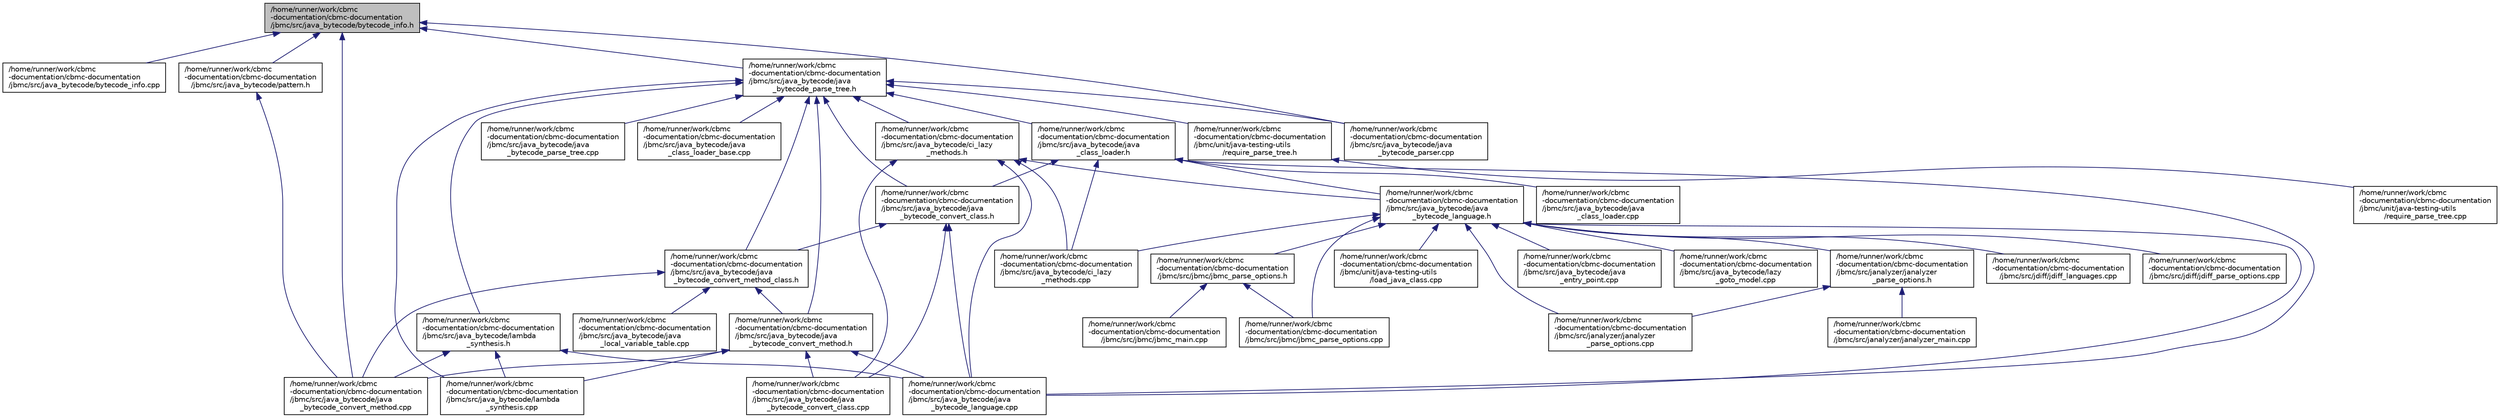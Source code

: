 digraph "/home/runner/work/cbmc-documentation/cbmc-documentation/jbmc/src/java_bytecode/bytecode_info.h"
{
 // LATEX_PDF_SIZE
  bgcolor="transparent";
  edge [fontname="Helvetica",fontsize="10",labelfontname="Helvetica",labelfontsize="10"];
  node [fontname="Helvetica",fontsize="10",shape=record];
  Node1 [label="/home/runner/work/cbmc\l-documentation/cbmc-documentation\l/jbmc/src/java_bytecode/bytecode_info.h",height=0.2,width=0.4,color="black", fillcolor="grey75", style="filled", fontcolor="black",tooltip=" "];
  Node1 -> Node2 [dir="back",color="midnightblue",fontsize="10",style="solid",fontname="Helvetica"];
  Node2 [label="/home/runner/work/cbmc\l-documentation/cbmc-documentation\l/jbmc/src/java_bytecode/bytecode_info.cpp",height=0.2,width=0.4,color="black",URL="$bytecode__info_8cpp.html",tooltip=" "];
  Node1 -> Node3 [dir="back",color="midnightblue",fontsize="10",style="solid",fontname="Helvetica"];
  Node3 [label="/home/runner/work/cbmc\l-documentation/cbmc-documentation\l/jbmc/src/java_bytecode/java\l_bytecode_parse_tree.h",height=0.2,width=0.4,color="black",URL="$java__bytecode__parse__tree_8h.html",tooltip=" "];
  Node3 -> Node4 [dir="back",color="midnightblue",fontsize="10",style="solid",fontname="Helvetica"];
  Node4 [label="/home/runner/work/cbmc\l-documentation/cbmc-documentation\l/jbmc/src/java_bytecode/ci_lazy\l_methods.h",height=0.2,width=0.4,color="black",URL="$ci__lazy__methods_8h.html",tooltip=" "];
  Node4 -> Node5 [dir="back",color="midnightblue",fontsize="10",style="solid",fontname="Helvetica"];
  Node5 [label="/home/runner/work/cbmc\l-documentation/cbmc-documentation\l/jbmc/src/java_bytecode/ci_lazy\l_methods.cpp",height=0.2,width=0.4,color="black",URL="$ci__lazy__methods_8cpp.html",tooltip=" "];
  Node4 -> Node6 [dir="back",color="midnightblue",fontsize="10",style="solid",fontname="Helvetica"];
  Node6 [label="/home/runner/work/cbmc\l-documentation/cbmc-documentation\l/jbmc/src/java_bytecode/java\l_bytecode_language.h",height=0.2,width=0.4,color="black",URL="$java__bytecode__language_8h.html",tooltip=" "];
  Node6 -> Node7 [dir="back",color="midnightblue",fontsize="10",style="solid",fontname="Helvetica"];
  Node7 [label="/home/runner/work/cbmc\l-documentation/cbmc-documentation\l/jbmc/src/janalyzer/janalyzer\l_parse_options.h",height=0.2,width=0.4,color="black",URL="$janalyzer__parse__options_8h.html",tooltip=" "];
  Node7 -> Node8 [dir="back",color="midnightblue",fontsize="10",style="solid",fontname="Helvetica"];
  Node8 [label="/home/runner/work/cbmc\l-documentation/cbmc-documentation\l/jbmc/src/janalyzer/janalyzer_main.cpp",height=0.2,width=0.4,color="black",URL="$janalyzer__main_8cpp.html",tooltip=" "];
  Node7 -> Node9 [dir="back",color="midnightblue",fontsize="10",style="solid",fontname="Helvetica"];
  Node9 [label="/home/runner/work/cbmc\l-documentation/cbmc-documentation\l/jbmc/src/janalyzer/janalyzer\l_parse_options.cpp",height=0.2,width=0.4,color="black",URL="$janalyzer__parse__options_8cpp.html",tooltip=" "];
  Node6 -> Node9 [dir="back",color="midnightblue",fontsize="10",style="solid",fontname="Helvetica"];
  Node6 -> Node5 [dir="back",color="midnightblue",fontsize="10",style="solid",fontname="Helvetica"];
  Node6 -> Node10 [dir="back",color="midnightblue",fontsize="10",style="solid",fontname="Helvetica"];
  Node10 [label="/home/runner/work/cbmc\l-documentation/cbmc-documentation\l/jbmc/src/java_bytecode/java\l_bytecode_language.cpp",height=0.2,width=0.4,color="black",URL="$java__bytecode__language_8cpp.html",tooltip=" "];
  Node6 -> Node11 [dir="back",color="midnightblue",fontsize="10",style="solid",fontname="Helvetica"];
  Node11 [label="/home/runner/work/cbmc\l-documentation/cbmc-documentation\l/jbmc/src/java_bytecode/java\l_entry_point.cpp",height=0.2,width=0.4,color="black",URL="$java__entry__point_8cpp.html",tooltip=" "];
  Node6 -> Node12 [dir="back",color="midnightblue",fontsize="10",style="solid",fontname="Helvetica"];
  Node12 [label="/home/runner/work/cbmc\l-documentation/cbmc-documentation\l/jbmc/src/java_bytecode/lazy\l_goto_model.cpp",height=0.2,width=0.4,color="black",URL="$lazy__goto__model_8cpp.html",tooltip="Author: Diffblue Ltd."];
  Node6 -> Node13 [dir="back",color="midnightblue",fontsize="10",style="solid",fontname="Helvetica"];
  Node13 [label="/home/runner/work/cbmc\l-documentation/cbmc-documentation\l/jbmc/src/jbmc/jbmc_parse_options.h",height=0.2,width=0.4,color="black",URL="$jbmc__parse__options_8h.html",tooltip=" "];
  Node13 -> Node14 [dir="back",color="midnightblue",fontsize="10",style="solid",fontname="Helvetica"];
  Node14 [label="/home/runner/work/cbmc\l-documentation/cbmc-documentation\l/jbmc/src/jbmc/jbmc_main.cpp",height=0.2,width=0.4,color="black",URL="$jbmc__main_8cpp.html",tooltip=" "];
  Node13 -> Node15 [dir="back",color="midnightblue",fontsize="10",style="solid",fontname="Helvetica"];
  Node15 [label="/home/runner/work/cbmc\l-documentation/cbmc-documentation\l/jbmc/src/jbmc/jbmc_parse_options.cpp",height=0.2,width=0.4,color="black",URL="$jbmc__parse__options_8cpp.html",tooltip=" "];
  Node6 -> Node15 [dir="back",color="midnightblue",fontsize="10",style="solid",fontname="Helvetica"];
  Node6 -> Node16 [dir="back",color="midnightblue",fontsize="10",style="solid",fontname="Helvetica"];
  Node16 [label="/home/runner/work/cbmc\l-documentation/cbmc-documentation\l/jbmc/src/jdiff/jdiff_languages.cpp",height=0.2,width=0.4,color="black",URL="$jdiff__languages_8cpp.html",tooltip=" "];
  Node6 -> Node17 [dir="back",color="midnightblue",fontsize="10",style="solid",fontname="Helvetica"];
  Node17 [label="/home/runner/work/cbmc\l-documentation/cbmc-documentation\l/jbmc/src/jdiff/jdiff_parse_options.cpp",height=0.2,width=0.4,color="black",URL="$jdiff__parse__options_8cpp.html",tooltip=" "];
  Node6 -> Node18 [dir="back",color="midnightblue",fontsize="10",style="solid",fontname="Helvetica"];
  Node18 [label="/home/runner/work/cbmc\l-documentation/cbmc-documentation\l/jbmc/unit/java-testing-utils\l/load_java_class.cpp",height=0.2,width=0.4,color="black",URL="$load__java__class_8cpp.html",tooltip=" "];
  Node4 -> Node19 [dir="back",color="midnightblue",fontsize="10",style="solid",fontname="Helvetica"];
  Node19 [label="/home/runner/work/cbmc\l-documentation/cbmc-documentation\l/jbmc/src/java_bytecode/java\l_bytecode_convert_class.cpp",height=0.2,width=0.4,color="black",URL="$java__bytecode__convert__class_8cpp.html",tooltip=" "];
  Node4 -> Node10 [dir="back",color="midnightblue",fontsize="10",style="solid",fontname="Helvetica"];
  Node3 -> Node20 [dir="back",color="midnightblue",fontsize="10",style="solid",fontname="Helvetica"];
  Node20 [label="/home/runner/work/cbmc\l-documentation/cbmc-documentation\l/jbmc/src/java_bytecode/java\l_class_loader.h",height=0.2,width=0.4,color="black",URL="$java__class__loader_8h.html",tooltip=" "];
  Node20 -> Node6 [dir="back",color="midnightblue",fontsize="10",style="solid",fontname="Helvetica"];
  Node20 -> Node5 [dir="back",color="midnightblue",fontsize="10",style="solid",fontname="Helvetica"];
  Node20 -> Node21 [dir="back",color="midnightblue",fontsize="10",style="solid",fontname="Helvetica"];
  Node21 [label="/home/runner/work/cbmc\l-documentation/cbmc-documentation\l/jbmc/src/java_bytecode/java\l_bytecode_convert_class.h",height=0.2,width=0.4,color="black",URL="$java__bytecode__convert__class_8h.html",tooltip=" "];
  Node21 -> Node19 [dir="back",color="midnightblue",fontsize="10",style="solid",fontname="Helvetica"];
  Node21 -> Node22 [dir="back",color="midnightblue",fontsize="10",style="solid",fontname="Helvetica"];
  Node22 [label="/home/runner/work/cbmc\l-documentation/cbmc-documentation\l/jbmc/src/java_bytecode/java\l_bytecode_convert_method_class.h",height=0.2,width=0.4,color="black",URL="$java__bytecode__convert__method__class_8h.html",tooltip=" "];
  Node22 -> Node23 [dir="back",color="midnightblue",fontsize="10",style="solid",fontname="Helvetica"];
  Node23 [label="/home/runner/work/cbmc\l-documentation/cbmc-documentation\l/jbmc/src/java_bytecode/java\l_bytecode_convert_method.h",height=0.2,width=0.4,color="black",URL="$java__bytecode__convert__method_8h.html",tooltip=" "];
  Node23 -> Node19 [dir="back",color="midnightblue",fontsize="10",style="solid",fontname="Helvetica"];
  Node23 -> Node24 [dir="back",color="midnightblue",fontsize="10",style="solid",fontname="Helvetica"];
  Node24 [label="/home/runner/work/cbmc\l-documentation/cbmc-documentation\l/jbmc/src/java_bytecode/java\l_bytecode_convert_method.cpp",height=0.2,width=0.4,color="black",URL="$java__bytecode__convert__method_8cpp.html",tooltip=" "];
  Node23 -> Node10 [dir="back",color="midnightblue",fontsize="10",style="solid",fontname="Helvetica"];
  Node23 -> Node25 [dir="back",color="midnightblue",fontsize="10",style="solid",fontname="Helvetica"];
  Node25 [label="/home/runner/work/cbmc\l-documentation/cbmc-documentation\l/jbmc/src/java_bytecode/lambda\l_synthesis.cpp",height=0.2,width=0.4,color="black",URL="$lambda__synthesis_8cpp.html",tooltip=" "];
  Node22 -> Node24 [dir="back",color="midnightblue",fontsize="10",style="solid",fontname="Helvetica"];
  Node22 -> Node26 [dir="back",color="midnightblue",fontsize="10",style="solid",fontname="Helvetica"];
  Node26 [label="/home/runner/work/cbmc\l-documentation/cbmc-documentation\l/jbmc/src/java_bytecode/java\l_local_variable_table.cpp",height=0.2,width=0.4,color="black",URL="$java__local__variable__table_8cpp.html",tooltip=" "];
  Node21 -> Node10 [dir="back",color="midnightblue",fontsize="10",style="solid",fontname="Helvetica"];
  Node20 -> Node10 [dir="back",color="midnightblue",fontsize="10",style="solid",fontname="Helvetica"];
  Node20 -> Node27 [dir="back",color="midnightblue",fontsize="10",style="solid",fontname="Helvetica"];
  Node27 [label="/home/runner/work/cbmc\l-documentation/cbmc-documentation\l/jbmc/src/java_bytecode/java\l_class_loader.cpp",height=0.2,width=0.4,color="black",URL="$java__class__loader_8cpp.html",tooltip=" "];
  Node3 -> Node21 [dir="back",color="midnightblue",fontsize="10",style="solid",fontname="Helvetica"];
  Node3 -> Node22 [dir="back",color="midnightblue",fontsize="10",style="solid",fontname="Helvetica"];
  Node3 -> Node23 [dir="back",color="midnightblue",fontsize="10",style="solid",fontname="Helvetica"];
  Node3 -> Node28 [dir="back",color="midnightblue",fontsize="10",style="solid",fontname="Helvetica"];
  Node28 [label="/home/runner/work/cbmc\l-documentation/cbmc-documentation\l/jbmc/src/java_bytecode/lambda\l_synthesis.h",height=0.2,width=0.4,color="black",URL="$lambda__synthesis_8h.html",tooltip=" "];
  Node28 -> Node24 [dir="back",color="midnightblue",fontsize="10",style="solid",fontname="Helvetica"];
  Node28 -> Node10 [dir="back",color="midnightblue",fontsize="10",style="solid",fontname="Helvetica"];
  Node28 -> Node25 [dir="back",color="midnightblue",fontsize="10",style="solid",fontname="Helvetica"];
  Node3 -> Node29 [dir="back",color="midnightblue",fontsize="10",style="solid",fontname="Helvetica"];
  Node29 [label="/home/runner/work/cbmc\l-documentation/cbmc-documentation\l/jbmc/src/java_bytecode/java\l_bytecode_parse_tree.cpp",height=0.2,width=0.4,color="black",URL="$java__bytecode__parse__tree_8cpp.html",tooltip=" "];
  Node3 -> Node30 [dir="back",color="midnightblue",fontsize="10",style="solid",fontname="Helvetica"];
  Node30 [label="/home/runner/work/cbmc\l-documentation/cbmc-documentation\l/jbmc/src/java_bytecode/java\l_bytecode_parser.cpp",height=0.2,width=0.4,color="black",URL="$java__bytecode__parser_8cpp.html",tooltip=" "];
  Node3 -> Node31 [dir="back",color="midnightblue",fontsize="10",style="solid",fontname="Helvetica"];
  Node31 [label="/home/runner/work/cbmc\l-documentation/cbmc-documentation\l/jbmc/src/java_bytecode/java\l_class_loader_base.cpp",height=0.2,width=0.4,color="black",URL="$java__class__loader__base_8cpp.html",tooltip=" "];
  Node3 -> Node25 [dir="back",color="midnightblue",fontsize="10",style="solid",fontname="Helvetica"];
  Node3 -> Node32 [dir="back",color="midnightblue",fontsize="10",style="solid",fontname="Helvetica"];
  Node32 [label="/home/runner/work/cbmc\l-documentation/cbmc-documentation\l/jbmc/unit/java-testing-utils\l/require_parse_tree.h",height=0.2,width=0.4,color="black",URL="$require__parse__tree_8h.html",tooltip=" "];
  Node32 -> Node33 [dir="back",color="midnightblue",fontsize="10",style="solid",fontname="Helvetica"];
  Node33 [label="/home/runner/work/cbmc\l-documentation/cbmc-documentation\l/jbmc/unit/java-testing-utils\l/require_parse_tree.cpp",height=0.2,width=0.4,color="black",URL="$require__parse__tree_8cpp.html",tooltip=" "];
  Node1 -> Node24 [dir="back",color="midnightblue",fontsize="10",style="solid",fontname="Helvetica"];
  Node1 -> Node34 [dir="back",color="midnightblue",fontsize="10",style="solid",fontname="Helvetica"];
  Node34 [label="/home/runner/work/cbmc\l-documentation/cbmc-documentation\l/jbmc/src/java_bytecode/pattern.h",height=0.2,width=0.4,color="black",URL="$pattern_8h.html",tooltip=" "];
  Node34 -> Node24 [dir="back",color="midnightblue",fontsize="10",style="solid",fontname="Helvetica"];
  Node1 -> Node30 [dir="back",color="midnightblue",fontsize="10",style="solid",fontname="Helvetica"];
}
